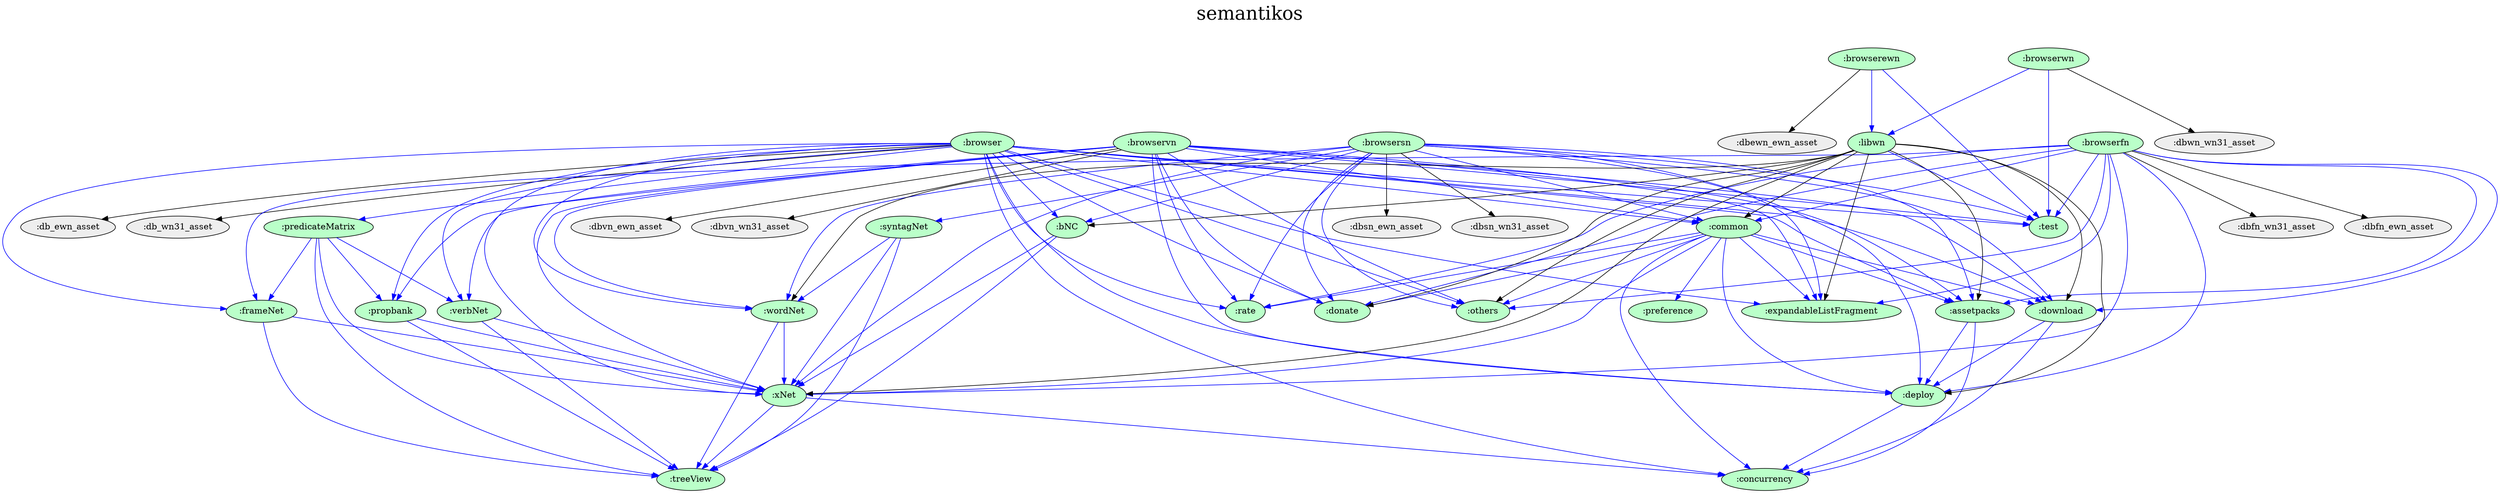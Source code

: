 digraph {
  graph [label="semantikos\n ",labelloc=t,fontsize=30,ranksep=1.4];
  node [style=filled, fillcolor="#bbbbbb"];
  rankdir=TB;

  # Projects

  ":assetpacks" [fillcolor="#baffc9"];
  ":bNC" [fillcolor="#baffc9"];
  ":browser" [fillcolor="#baffc9"];
  ":browserewn" [fillcolor="#baffc9"];
  ":browserfn" [fillcolor="#baffc9"];
  ":browsersn" [fillcolor="#baffc9"];
  ":browservn" [fillcolor="#baffc9"];
  ":browserwn" [fillcolor="#baffc9"];
  ":common" [fillcolor="#baffc9"];
  ":concurrency" [fillcolor="#baffc9"];
  ":db_ewn_asset" [fillcolor="#eeeeee"];
  ":db_wn31_asset" [fillcolor="#eeeeee"];
  ":dbewn_ewn_asset" [fillcolor="#eeeeee"];
  ":dbfn_ewn_asset" [fillcolor="#eeeeee"];
  ":dbfn_wn31_asset" [fillcolor="#eeeeee"];
  ":dbsn_ewn_asset" [fillcolor="#eeeeee"];
  ":dbsn_wn31_asset" [fillcolor="#eeeeee"];
  ":dbvn_ewn_asset" [fillcolor="#eeeeee"];
  ":dbvn_wn31_asset" [fillcolor="#eeeeee"];
  ":dbwn_wn31_asset" [fillcolor="#eeeeee"];
  ":deploy" [fillcolor="#baffc9"];
  ":donate" [fillcolor="#baffc9"];
  ":download" [fillcolor="#baffc9"];
  ":expandableListFragment" [fillcolor="#baffc9"];
  ":frameNet" [fillcolor="#baffc9"];
  ":libwn" [fillcolor="#baffc9"];
  ":others" [fillcolor="#baffc9"];
  ":predicateMatrix" [fillcolor="#baffc9"];
  ":preference" [fillcolor="#baffc9"];
  ":propbank" [fillcolor="#baffc9"];
  ":rate" [fillcolor="#baffc9"];
  ":syntagNet" [fillcolor="#baffc9"];
  ":test" [fillcolor="#baffc9"];
  ":treeView" [fillcolor="#baffc9"];
  ":verbNet" [fillcolor="#baffc9"];
  ":wordNet" [fillcolor="#baffc9"];
  ":xNet" [fillcolor="#baffc9"];

  {rank = same;}

  # Dependencies

  ":assetpacks" -> ":deploy" [color=blue]
  ":assetpacks" -> ":concurrency" [color=blue]
  ":bNC" -> ":treeView" [color=blue]
  ":bNC" -> ":xNet" [color=blue]
  ":browser" -> ":test" [color=blue]
  ":browser" -> ":db_wn31_asset"
  ":browser" -> ":db_ewn_asset"
  ":browser" -> ":common" [color=blue]
  ":browser" -> ":expandableListFragment" [color=blue]
  ":browser" -> ":assetpacks" [color=blue]
  ":browser" -> ":download" [color=blue]
  ":browser" -> ":deploy" [color=blue]
  ":browser" -> ":concurrency" [color=blue]
  ":browser" -> ":others" [color=blue]
  ":browser" -> ":donate" [color=blue]
  ":browser" -> ":rate" [color=blue]
  ":browser" -> ":xNet" [color=blue]
  ":browser" -> ":wordNet" [color=blue]
  ":browser" -> ":verbNet" [color=blue]
  ":browser" -> ":propbank" [color=blue]
  ":browser" -> ":frameNet" [color=blue]
  ":browser" -> ":predicateMatrix" [color=blue]
  ":browser" -> ":bNC" [color=blue]
  ":browserewn" -> ":test" [color=blue]
  ":browserewn" -> ":dbewn_ewn_asset"
  ":browserewn" -> ":libwn" [color=blue]
  ":browserfn" -> ":test" [color=blue]
  ":browserfn" -> ":dbfn_wn31_asset"
  ":browserfn" -> ":dbfn_ewn_asset"
  ":browserfn" -> ":common" [color=blue]
  ":browserfn" -> ":expandableListFragment" [color=blue]
  ":browserfn" -> ":assetpacks" [color=blue]
  ":browserfn" -> ":download" [color=blue]
  ":browserfn" -> ":deploy" [color=blue]
  ":browserfn" -> ":others" [color=blue]
  ":browserfn" -> ":donate" [color=blue]
  ":browserfn" -> ":rate" [color=blue]
  ":browserfn" -> ":xNet" [color=blue]
  ":browserfn" -> ":frameNet" [color=blue]
  ":browsersn" -> ":test" [color=blue]
  ":browsersn" -> ":dbsn_wn31_asset"
  ":browsersn" -> ":dbsn_ewn_asset"
  ":browsersn" -> ":common" [color=blue]
  ":browsersn" -> ":expandableListFragment" [color=blue]
  ":browsersn" -> ":assetpacks" [color=blue]
  ":browsersn" -> ":download" [color=blue]
  ":browsersn" -> ":deploy" [color=blue]
  ":browsersn" -> ":others" [color=blue]
  ":browsersn" -> ":donate" [color=blue]
  ":browsersn" -> ":rate" [color=blue]
  ":browsersn" -> ":xNet" [color=blue]
  ":browsersn" -> ":wordNet" [color=blue]
  ":browsersn" -> ":syntagNet" [color=blue]
  ":browsersn" -> ":bNC" [color=blue]
  ":browservn" -> ":test" [color=blue]
  ":browservn" -> ":dbvn_wn31_asset"
  ":browservn" -> ":dbvn_ewn_asset"
  ":browservn" -> ":common" [color=blue]
  ":browservn" -> ":expandableListFragment" [color=blue]
  ":browservn" -> ":assetpacks" [color=blue]
  ":browservn" -> ":download" [color=blue]
  ":browservn" -> ":deploy" [color=blue]
  ":browservn" -> ":others" [color=blue]
  ":browservn" -> ":donate" [color=blue]
  ":browservn" -> ":rate" [color=blue]
  ":browservn" -> ":xNet" [color=blue]
  ":browservn" -> ":wordNet" [color=blue]
  ":browservn" -> ":verbNet" [color=blue]
  ":browservn" -> ":propbank" [color=blue]
  ":browserwn" -> ":test" [color=blue]
  ":browserwn" -> ":dbwn_wn31_asset"
  ":browserwn" -> ":libwn" [color=blue]
  ":common" -> ":expandableListFragment" [color=blue]
  ":common" -> ":concurrency" [color=blue]
  ":common" -> ":preference" [color=blue]
  ":common" -> ":download" [color=blue]
  ":common" -> ":deploy" [color=blue]
  ":common" -> ":others" [color=blue]
  ":common" -> ":donate" [color=blue]
  ":common" -> ":rate" [color=blue]
  ":common" -> ":xNet" [color=blue]
  ":common" -> ":assetpacks" [color=blue]
  ":deploy" -> ":concurrency" [color=blue]
  ":download" -> ":deploy" [color=blue]
  ":download" -> ":concurrency" [color=blue]
  ":frameNet" -> ":treeView" [color=blue]
  ":frameNet" -> ":xNet" [color=blue]
  ":libwn" -> ":test" [color=blue]
  ":libwn" -> ":common"
  ":libwn" -> ":expandableListFragment"
  ":libwn" -> ":assetpacks"
  ":libwn" -> ":download"
  ":libwn" -> ":deploy"
  ":libwn" -> ":others"
  ":libwn" -> ":donate"
  ":libwn" -> ":xNet"
  ":libwn" -> ":wordNet"
  ":libwn" -> ":bNC"
  ":predicateMatrix" -> ":xNet" [color=blue]
  ":predicateMatrix" -> ":treeView" [color=blue]
  ":predicateMatrix" -> ":frameNet" [color=blue]
  ":predicateMatrix" -> ":propbank" [color=blue]
  ":predicateMatrix" -> ":verbNet" [color=blue]
  ":propbank" -> ":treeView" [color=blue]
  ":propbank" -> ":xNet" [color=blue]
  ":syntagNet" -> ":treeView" [color=blue]
  ":syntagNet" -> ":xNet" [color=blue]
  ":syntagNet" -> ":wordNet" [color=blue]
  ":verbNet" -> ":treeView" [color=blue]
  ":verbNet" -> ":xNet" [color=blue]
  ":wordNet" -> ":xNet" [color=blue]
  ":wordNet" -> ":treeView" [color=blue]
  ":xNet" -> ":treeView" [color=blue]
  ":xNet" -> ":concurrency" [color=blue]
}
